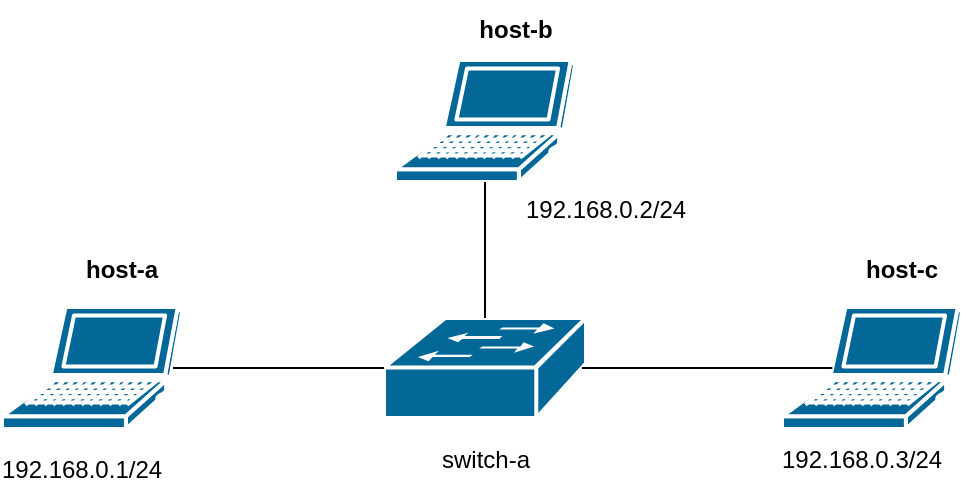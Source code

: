 <mxfile version="16.4.6" type="device"><diagram name="Page-1" id="c37626ed-c26b-45fb-9056-f9ebc6bb27b6"><mxGraphModel dx="1038" dy="489" grid="1" gridSize="10" guides="1" tooltips="1" connect="1" arrows="1" fold="1" page="1" pageScale="1" pageWidth="1100" pageHeight="850" background="none" math="0" shadow="0"><root><mxCell id="0"/><mxCell id="1" parent="0"/><mxCell id="SzRGrGiOjafCGNsurGoN-2" value="" style="shape=mxgraph.cisco.switches.workgroup_switch;sketch=0;html=1;pointerEvents=1;dashed=0;fillColor=#036897;strokeColor=#ffffff;strokeWidth=2;verticalLabelPosition=bottom;verticalAlign=top;align=center;outlineConnect=0;" parent="1" vertex="1"><mxGeometry x="431" y="239" width="101" height="50" as="geometry"/></mxCell><mxCell id="SzRGrGiOjafCGNsurGoN-3" value="" style="shape=mxgraph.cisco.computers_and_peripherals.laptop;sketch=0;html=1;pointerEvents=1;dashed=0;fillColor=#036897;strokeColor=#ffffff;strokeWidth=2;verticalLabelPosition=bottom;verticalAlign=top;align=center;outlineConnect=0;" parent="1" vertex="1"><mxGeometry x="240" y="233.5" width="90" height="61" as="geometry"/></mxCell><mxCell id="SzRGrGiOjafCGNsurGoN-4" value="" style="shape=mxgraph.cisco.computers_and_peripherals.laptop;sketch=0;html=1;pointerEvents=1;dashed=0;fillColor=#036897;strokeColor=#ffffff;strokeWidth=2;verticalLabelPosition=bottom;verticalAlign=top;align=center;outlineConnect=0;" parent="1" vertex="1"><mxGeometry x="436.5" y="110" width="90" height="61" as="geometry"/></mxCell><mxCell id="SzRGrGiOjafCGNsurGoN-5" value="" style="shape=mxgraph.cisco.computers_and_peripherals.laptop;sketch=0;html=1;pointerEvents=1;dashed=0;fillColor=#036897;strokeColor=#ffffff;strokeWidth=2;verticalLabelPosition=bottom;verticalAlign=top;align=center;outlineConnect=0;" parent="1" vertex="1"><mxGeometry x="630" y="233.5" width="90" height="61" as="geometry"/></mxCell><mxCell id="SzRGrGiOjafCGNsurGoN-6" value="" style="endArrow=none;html=1;rounded=0;entryX=0.5;entryY=1;entryDx=0;entryDy=0;entryPerimeter=0;" parent="1" source="SzRGrGiOjafCGNsurGoN-2" target="SzRGrGiOjafCGNsurGoN-4" edge="1"><mxGeometry width="50" height="50" relative="1" as="geometry"><mxPoint x="450" y="200" as="sourcePoint"/><mxPoint x="500" y="150" as="targetPoint"/></mxGeometry></mxCell><mxCell id="SzRGrGiOjafCGNsurGoN-8" value="" style="endArrow=none;html=1;rounded=0;entryX=0;entryY=0.5;entryDx=0;entryDy=0;entryPerimeter=0;exitX=0.95;exitY=0.5;exitDx=0;exitDy=0;exitPerimeter=0;" parent="1" source="SzRGrGiOjafCGNsurGoN-3" target="SzRGrGiOjafCGNsurGoN-2" edge="1"><mxGeometry width="50" height="50" relative="1" as="geometry"><mxPoint x="350" y="230" as="sourcePoint"/><mxPoint x="500" y="150" as="targetPoint"/></mxGeometry></mxCell><mxCell id="SzRGrGiOjafCGNsurGoN-12" value="" style="endArrow=none;html=1;rounded=0;exitX=0.98;exitY=0.5;exitDx=0;exitDy=0;exitPerimeter=0;entryX=0.28;entryY=0.5;entryDx=0;entryDy=0;entryPerimeter=0;" parent="1" source="SzRGrGiOjafCGNsurGoN-2" target="SzRGrGiOjafCGNsurGoN-5" edge="1"><mxGeometry width="50" height="50" relative="1" as="geometry"><mxPoint x="450" y="300" as="sourcePoint"/><mxPoint x="500" y="250" as="targetPoint"/></mxGeometry></mxCell><mxCell id="SzRGrGiOjafCGNsurGoN-13" value="&lt;b&gt;host-a&lt;/b&gt;" style="text;html=1;strokeColor=none;fillColor=none;align=center;verticalAlign=middle;whiteSpace=wrap;rounded=0;" parent="1" vertex="1"><mxGeometry x="270" y="200" width="60" height="30" as="geometry"/></mxCell><mxCell id="SzRGrGiOjafCGNsurGoN-14" value="&lt;b&gt;host-b&lt;/b&gt;" style="text;html=1;strokeColor=none;fillColor=none;align=center;verticalAlign=middle;whiteSpace=wrap;rounded=0;" parent="1" vertex="1"><mxGeometry x="466.5" y="80" width="60" height="30" as="geometry"/></mxCell><mxCell id="SzRGrGiOjafCGNsurGoN-15" value="&lt;b&gt;host-c&lt;/b&gt;" style="text;html=1;strokeColor=none;fillColor=none;align=center;verticalAlign=middle;whiteSpace=wrap;rounded=0;" parent="1" vertex="1"><mxGeometry x="660" y="200" width="60" height="30" as="geometry"/></mxCell><mxCell id="dJXxZeTP8R5NYHVC4lyP-1" value="switch-a" style="text;html=1;strokeColor=none;fillColor=none;align=center;verticalAlign=middle;whiteSpace=wrap;rounded=0;" vertex="1" parent="1"><mxGeometry x="451.5" y="294.5" width="60" height="30" as="geometry"/></mxCell><mxCell id="dJXxZeTP8R5NYHVC4lyP-2" value="192.168.0.1/24" style="text;html=1;strokeColor=none;fillColor=none;align=center;verticalAlign=middle;whiteSpace=wrap;rounded=0;" vertex="1" parent="1"><mxGeometry x="250" y="300" width="60" height="30" as="geometry"/></mxCell><mxCell id="dJXxZeTP8R5NYHVC4lyP-4" value="192.168.0.2/24" style="text;html=1;strokeColor=none;fillColor=none;align=center;verticalAlign=middle;whiteSpace=wrap;rounded=0;" vertex="1" parent="1"><mxGeometry x="511.5" y="170" width="60" height="30" as="geometry"/></mxCell><mxCell id="dJXxZeTP8R5NYHVC4lyP-5" value="192.168.0.3/24" style="text;html=1;strokeColor=none;fillColor=none;align=center;verticalAlign=middle;whiteSpace=wrap;rounded=0;" vertex="1" parent="1"><mxGeometry x="640" y="294.5" width="60" height="30" as="geometry"/></mxCell></root></mxGraphModel></diagram></mxfile>